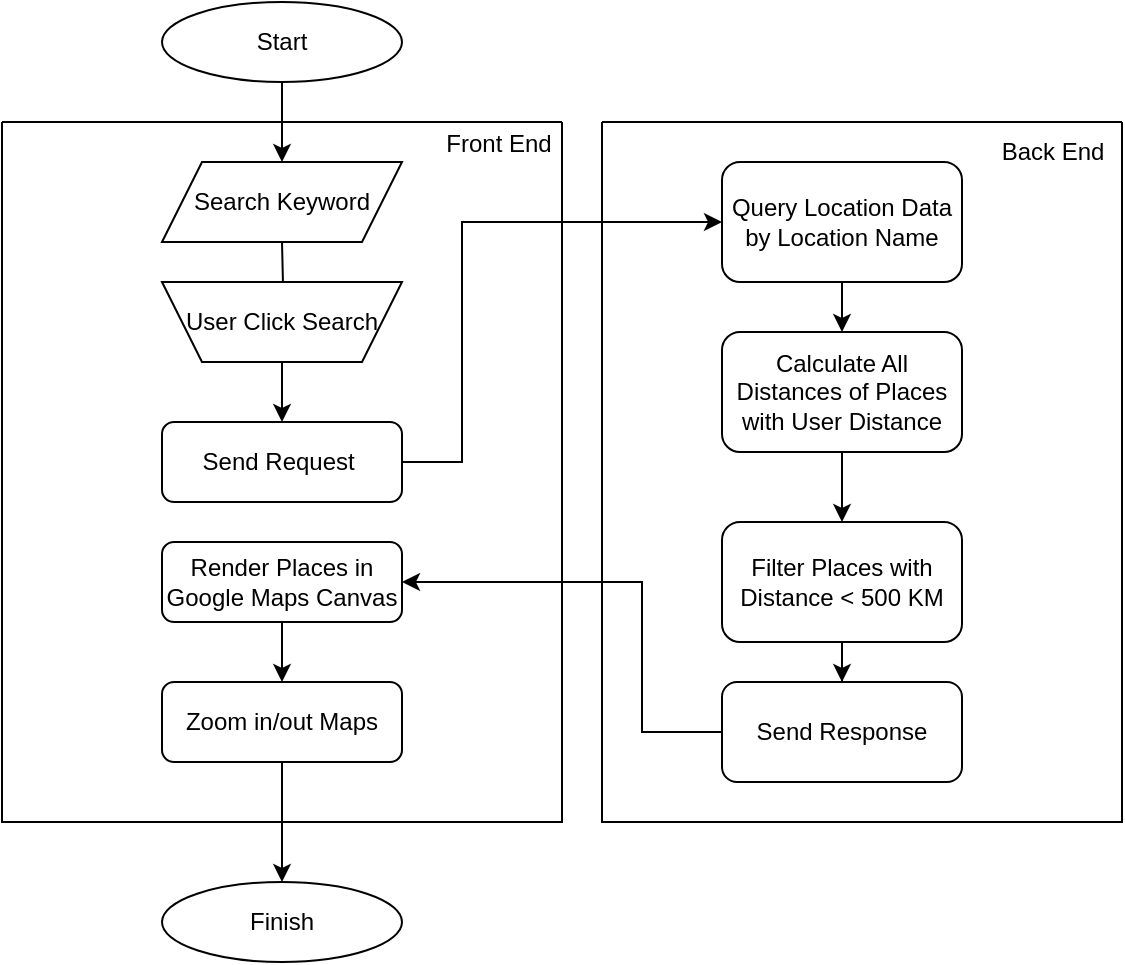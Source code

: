 <mxfile version="24.7.7">
  <diagram id="C5RBs43oDa-KdzZeNtuy" name="Page-1">
    <mxGraphModel dx="1007" dy="566" grid="1" gridSize="10" guides="1" tooltips="1" connect="1" arrows="1" fold="1" page="1" pageScale="1" pageWidth="827" pageHeight="1169" math="0" shadow="0">
      <root>
        <mxCell id="WIyWlLk6GJQsqaUBKTNV-0" />
        <mxCell id="WIyWlLk6GJQsqaUBKTNV-1" parent="WIyWlLk6GJQsqaUBKTNV-0" />
        <mxCell id="e-_WCHEav21t-MaE0KTX-3" style="edgeStyle=orthogonalEdgeStyle;rounded=0;orthogonalLoop=1;jettySize=auto;html=1;" parent="WIyWlLk6GJQsqaUBKTNV-1" edge="1">
          <mxGeometry relative="1" as="geometry">
            <mxPoint x="180" y="180" as="sourcePoint" />
            <mxPoint x="180" y="220" as="targetPoint" />
          </mxGeometry>
        </mxCell>
        <mxCell id="e-_WCHEav21t-MaE0KTX-1" style="edgeStyle=orthogonalEdgeStyle;rounded=0;orthogonalLoop=1;jettySize=auto;html=1;entryX=0.5;entryY=0;entryDx=0;entryDy=0;" parent="WIyWlLk6GJQsqaUBKTNV-1" source="e-_WCHEav21t-MaE0KTX-0" edge="1">
          <mxGeometry relative="1" as="geometry">
            <mxPoint x="180" y="140" as="targetPoint" />
          </mxGeometry>
        </mxCell>
        <mxCell id="e-_WCHEav21t-MaE0KTX-0" value="Start" style="ellipse;whiteSpace=wrap;html=1;" parent="WIyWlLk6GJQsqaUBKTNV-1" vertex="1">
          <mxGeometry x="120" y="60" width="120" height="40" as="geometry" />
        </mxCell>
        <mxCell id="e-_WCHEav21t-MaE0KTX-14" style="edgeStyle=orthogonalEdgeStyle;rounded=0;orthogonalLoop=1;jettySize=auto;html=1;exitX=1;exitY=0.5;exitDx=0;exitDy=0;entryX=0;entryY=0.5;entryDx=0;entryDy=0;" parent="WIyWlLk6GJQsqaUBKTNV-1" source="e-_WCHEav21t-MaE0KTX-4" target="e-_WCHEav21t-MaE0KTX-15" edge="1">
          <mxGeometry relative="1" as="geometry">
            <mxPoint x="360" y="160" as="targetPoint" />
            <Array as="points">
              <mxPoint x="270" y="290" />
              <mxPoint x="270" y="170" />
            </Array>
          </mxGeometry>
        </mxCell>
        <mxCell id="e-_WCHEav21t-MaE0KTX-11" value="" style="swimlane;startSize=0;" parent="WIyWlLk6GJQsqaUBKTNV-1" vertex="1">
          <mxGeometry x="40" y="120" width="280" height="350" as="geometry" />
        </mxCell>
        <mxCell id="e-_WCHEav21t-MaE0KTX-64" style="edgeStyle=orthogonalEdgeStyle;rounded=0;orthogonalLoop=1;jettySize=auto;html=1;entryX=0.5;entryY=0;entryDx=0;entryDy=0;" parent="e-_WCHEav21t-MaE0KTX-11" source="e-_WCHEav21t-MaE0KTX-23" target="e-_WCHEav21t-MaE0KTX-63" edge="1">
          <mxGeometry relative="1" as="geometry" />
        </mxCell>
        <mxCell id="e-_WCHEav21t-MaE0KTX-23" value="Render Places&amp;nbsp;&lt;span style=&quot;background-color: initial;&quot;&gt;in Google Maps Canvas&lt;/span&gt;" style="rounded=1;whiteSpace=wrap;html=1;fontSize=12;glass=0;strokeWidth=1;shadow=0;" parent="e-_WCHEav21t-MaE0KTX-11" vertex="1">
          <mxGeometry x="80" y="210" width="120" height="40" as="geometry" />
        </mxCell>
        <mxCell id="e-_WCHEav21t-MaE0KTX-6" value="User Click Search" style="shape=trapezoid;perimeter=trapezoidPerimeter;whiteSpace=wrap;html=1;fixedSize=1;flipV=1;" parent="e-_WCHEav21t-MaE0KTX-11" vertex="1">
          <mxGeometry x="80" y="80" width="120" height="40" as="geometry" />
        </mxCell>
        <mxCell id="e-_WCHEav21t-MaE0KTX-9" style="edgeStyle=orthogonalEdgeStyle;rounded=0;orthogonalLoop=1;jettySize=auto;html=1;entryX=0.5;entryY=0;entryDx=0;entryDy=0;" parent="e-_WCHEav21t-MaE0KTX-11" source="e-_WCHEav21t-MaE0KTX-6" edge="1">
          <mxGeometry relative="1" as="geometry">
            <mxPoint x="140" y="150" as="targetPoint" />
          </mxGeometry>
        </mxCell>
        <mxCell id="e-_WCHEav21t-MaE0KTX-4" value="Send Request&amp;nbsp;" style="rounded=1;whiteSpace=wrap;html=1;fontSize=12;glass=0;strokeWidth=1;shadow=0;" parent="e-_WCHEav21t-MaE0KTX-11" vertex="1">
          <mxGeometry x="80" y="150" width="120" height="40" as="geometry" />
        </mxCell>
        <mxCell id="e-_WCHEav21t-MaE0KTX-51" value="Front End" style="text;html=1;align=center;verticalAlign=middle;resizable=0;points=[];autosize=1;strokeColor=none;fillColor=none;" parent="e-_WCHEav21t-MaE0KTX-11" vertex="1">
          <mxGeometry x="208" y="-4" width="80" height="30" as="geometry" />
        </mxCell>
        <mxCell id="e-_WCHEav21t-MaE0KTX-53" value="Search Keyword" style="shape=parallelogram;perimeter=parallelogramPerimeter;whiteSpace=wrap;html=1;fixedSize=1;" parent="e-_WCHEav21t-MaE0KTX-11" vertex="1">
          <mxGeometry x="80" y="20" width="120" height="40" as="geometry" />
        </mxCell>
        <mxCell id="e-_WCHEav21t-MaE0KTX-63" value="Zoom in/out Maps" style="rounded=1;whiteSpace=wrap;html=1;fontSize=12;glass=0;strokeWidth=1;shadow=0;" parent="e-_WCHEav21t-MaE0KTX-11" vertex="1">
          <mxGeometry x="80" y="280" width="120" height="40" as="geometry" />
        </mxCell>
        <mxCell id="e-_WCHEav21t-MaE0KTX-12" value="" style="swimlane;startSize=0;" parent="WIyWlLk6GJQsqaUBKTNV-1" vertex="1">
          <mxGeometry x="340" y="120" width="260" height="350" as="geometry" />
        </mxCell>
        <mxCell id="e-_WCHEav21t-MaE0KTX-13" value="Send Response" style="rounded=1;whiteSpace=wrap;html=1;fontSize=12;glass=0;strokeWidth=1;shadow=0;" parent="e-_WCHEav21t-MaE0KTX-12" vertex="1">
          <mxGeometry x="60" y="280" width="120" height="50" as="geometry" />
        </mxCell>
        <mxCell id="e-_WCHEav21t-MaE0KTX-66" style="edgeStyle=orthogonalEdgeStyle;rounded=0;orthogonalLoop=1;jettySize=auto;html=1;entryX=0.5;entryY=0;entryDx=0;entryDy=0;" parent="e-_WCHEav21t-MaE0KTX-12" source="e-_WCHEav21t-MaE0KTX-15" target="e-_WCHEav21t-MaE0KTX-55" edge="1">
          <mxGeometry relative="1" as="geometry" />
        </mxCell>
        <mxCell id="e-_WCHEav21t-MaE0KTX-15" value="Query Location Data by Location Name" style="rounded=1;whiteSpace=wrap;html=1;fontSize=12;glass=0;strokeWidth=1;shadow=0;" parent="e-_WCHEav21t-MaE0KTX-12" vertex="1">
          <mxGeometry x="60" y="20" width="120" height="60" as="geometry" />
        </mxCell>
        <mxCell id="e-_WCHEav21t-MaE0KTX-52" value="Back End" style="text;html=1;align=center;verticalAlign=middle;resizable=0;points=[];autosize=1;strokeColor=none;fillColor=none;" parent="e-_WCHEav21t-MaE0KTX-12" vertex="1">
          <mxGeometry x="190" width="70" height="30" as="geometry" />
        </mxCell>
        <mxCell id="e-_WCHEav21t-MaE0KTX-57" style="edgeStyle=orthogonalEdgeStyle;rounded=0;orthogonalLoop=1;jettySize=auto;html=1;entryX=0.5;entryY=0;entryDx=0;entryDy=0;" parent="e-_WCHEav21t-MaE0KTX-12" source="e-_WCHEav21t-MaE0KTX-55" target="e-_WCHEav21t-MaE0KTX-56" edge="1">
          <mxGeometry relative="1" as="geometry" />
        </mxCell>
        <mxCell id="e-_WCHEav21t-MaE0KTX-55" value="Calculate All Distances of Places with User Distance" style="rounded=1;whiteSpace=wrap;html=1;fontSize=12;glass=0;strokeWidth=1;shadow=0;" parent="e-_WCHEav21t-MaE0KTX-12" vertex="1">
          <mxGeometry x="60" y="105" width="120" height="60" as="geometry" />
        </mxCell>
        <mxCell id="e-_WCHEav21t-MaE0KTX-58" style="edgeStyle=orthogonalEdgeStyle;rounded=0;orthogonalLoop=1;jettySize=auto;html=1;entryX=0.5;entryY=0;entryDx=0;entryDy=0;" parent="e-_WCHEav21t-MaE0KTX-12" source="e-_WCHEav21t-MaE0KTX-56" target="e-_WCHEav21t-MaE0KTX-13" edge="1">
          <mxGeometry relative="1" as="geometry" />
        </mxCell>
        <mxCell id="e-_WCHEav21t-MaE0KTX-56" value="Filter Places with Distance &amp;lt; 500 KM" style="rounded=1;whiteSpace=wrap;html=1;fontSize=12;glass=0;strokeWidth=1;shadow=0;" parent="e-_WCHEav21t-MaE0KTX-12" vertex="1">
          <mxGeometry x="60" y="200" width="120" height="60" as="geometry" />
        </mxCell>
        <mxCell id="e-_WCHEav21t-MaE0KTX-47" value="Finish" style="ellipse;whiteSpace=wrap;html=1;" parent="WIyWlLk6GJQsqaUBKTNV-1" vertex="1">
          <mxGeometry x="120" y="500" width="120" height="40" as="geometry" />
        </mxCell>
        <mxCell id="e-_WCHEav21t-MaE0KTX-59" style="edgeStyle=orthogonalEdgeStyle;rounded=0;orthogonalLoop=1;jettySize=auto;html=1;entryX=1;entryY=0.5;entryDx=0;entryDy=0;" parent="WIyWlLk6GJQsqaUBKTNV-1" source="e-_WCHEav21t-MaE0KTX-13" target="e-_WCHEav21t-MaE0KTX-23" edge="1">
          <mxGeometry relative="1" as="geometry">
            <Array as="points">
              <mxPoint x="360" y="425" />
              <mxPoint x="360" y="350" />
            </Array>
          </mxGeometry>
        </mxCell>
        <mxCell id="e-_WCHEav21t-MaE0KTX-65" style="edgeStyle=orthogonalEdgeStyle;rounded=0;orthogonalLoop=1;jettySize=auto;html=1;entryX=0.5;entryY=0;entryDx=0;entryDy=0;" parent="WIyWlLk6GJQsqaUBKTNV-1" source="e-_WCHEav21t-MaE0KTX-63" target="e-_WCHEav21t-MaE0KTX-47" edge="1">
          <mxGeometry relative="1" as="geometry" />
        </mxCell>
      </root>
    </mxGraphModel>
  </diagram>
</mxfile>
